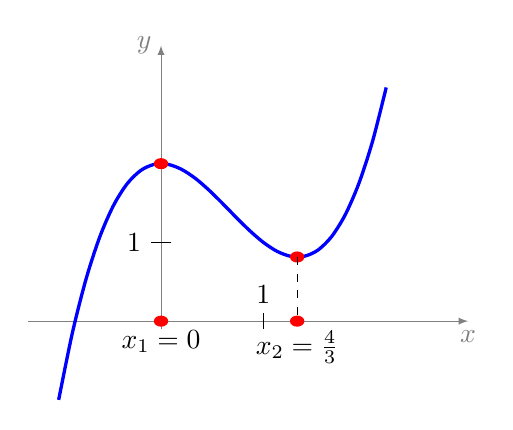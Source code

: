 \begin{tikzpicture}[xscale=1.3]

	\draw[->,>=latex, gray, very thin] (-1.3,0) -- (3,0) node[below]{$x$};
	\draw[->,>=latex, gray, very thin] (0,-0.1) -- (0,3.5) node[left]{$y$};
  
%    \node[below left] at (0,0) {$0$};
    \draw (1,0.1)--(1,-0.1) node[pos=0,above]{$1$};
    \draw (0.1,1)--(-0.1,1) node[left]{$1$};
    
\draw[domain=-1:2.2, blue,very thick,smooth] plot (\x,{\x*\x*\x-2*\x*\x+2});

    \pgfmathsetmacro\x{0};
    \pgfmathsetmacro\y{\x*\x*\x -2*\x*\x+2};
    \fill[red] (\x,0) circle (2pt);
    \fill[red] (\x,\y) circle (2pt);
    \node[below] at (0,0) {$x_1=0$};

    \pgfmathsetmacro\x{1.33};
    \pgfmathsetmacro\y{\x*\x*\x -2*\x*\x+2};
    \fill[red] (\x,0) circle (2pt);
    \fill[red] (\x,\y) circle (2pt);
    \draw[dashed] (\x,\y)--(\x,0) node[below]{$x_2=\frac43$}; 
 
\end{tikzpicture}
